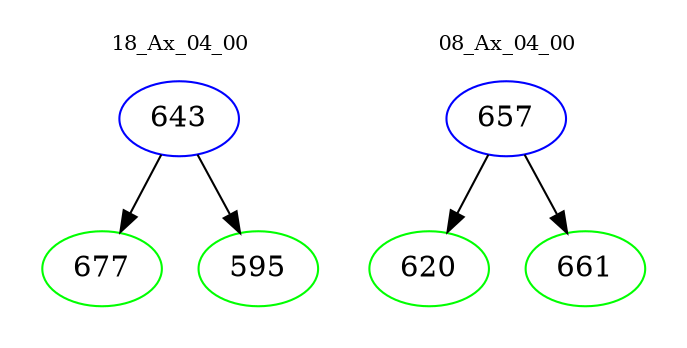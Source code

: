 digraph{
subgraph cluster_0 {
color = white
label = "18_Ax_04_00";
fontsize=10;
T0_643 [label="643", color="blue"]
T0_643 -> T0_677 [color="black"]
T0_677 [label="677", color="green"]
T0_643 -> T0_595 [color="black"]
T0_595 [label="595", color="green"]
}
subgraph cluster_1 {
color = white
label = "08_Ax_04_00";
fontsize=10;
T1_657 [label="657", color="blue"]
T1_657 -> T1_620 [color="black"]
T1_620 [label="620", color="green"]
T1_657 -> T1_661 [color="black"]
T1_661 [label="661", color="green"]
}
}

